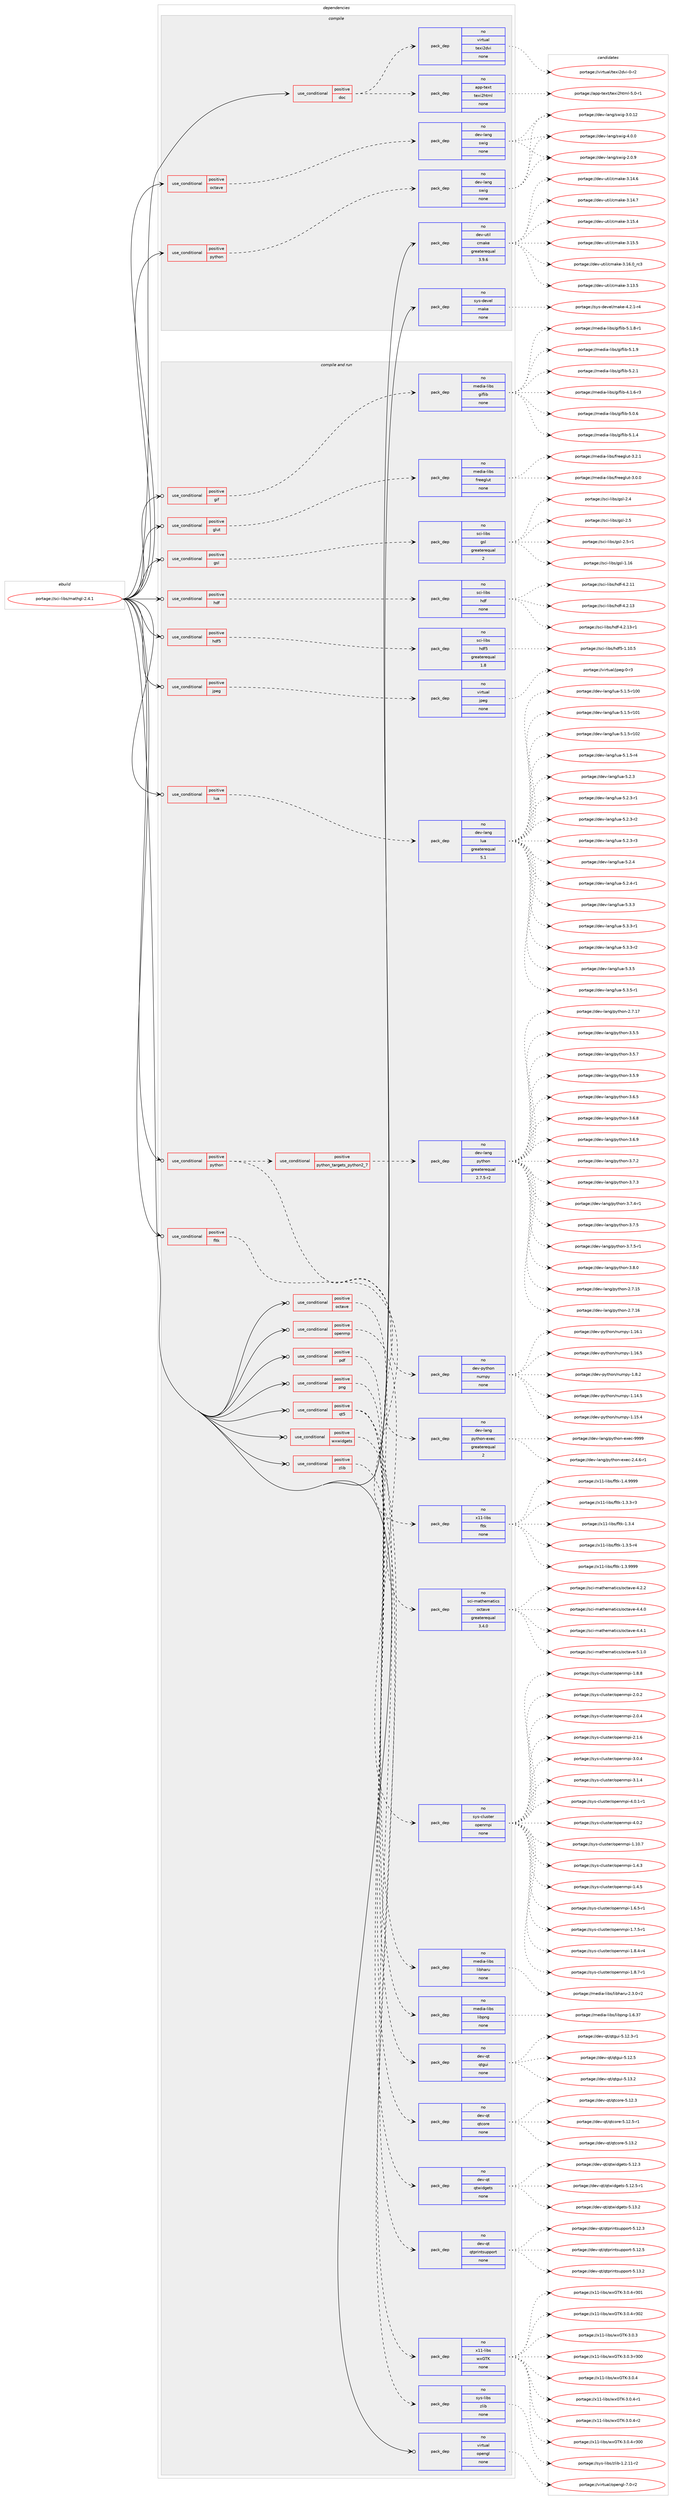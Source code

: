 digraph prolog {

# *************
# Graph options
# *************

newrank=true;
concentrate=true;
compound=true;
graph [rankdir=LR,fontname=Helvetica,fontsize=10,ranksep=1.5];#, ranksep=2.5, nodesep=0.2];
edge  [arrowhead=vee];
node  [fontname=Helvetica,fontsize=10];

# **********
# The ebuild
# **********

subgraph cluster_leftcol {
color=gray;
rank=same;
label=<<i>ebuild</i>>;
id [label="portage://sci-libs/mathgl-2.4.1", color=red, width=4, href="../sci-libs/mathgl-2.4.1.svg"];
}

# ****************
# The dependencies
# ****************

subgraph cluster_midcol {
color=gray;
label=<<i>dependencies</i>>;
subgraph cluster_compile {
fillcolor="#eeeeee";
style=filled;
label=<<i>compile</i>>;
subgraph cond96906 {
dependency391389 [label=<<TABLE BORDER="0" CELLBORDER="1" CELLSPACING="0" CELLPADDING="4"><TR><TD ROWSPAN="3" CELLPADDING="10">use_conditional</TD></TR><TR><TD>positive</TD></TR><TR><TD>doc</TD></TR></TABLE>>, shape=none, color=red];
subgraph pack287824 {
dependency391390 [label=<<TABLE BORDER="0" CELLBORDER="1" CELLSPACING="0" CELLPADDING="4" WIDTH="220"><TR><TD ROWSPAN="6" CELLPADDING="30">pack_dep</TD></TR><TR><TD WIDTH="110">no</TD></TR><TR><TD>app-text</TD></TR><TR><TD>texi2html</TD></TR><TR><TD>none</TD></TR><TR><TD></TD></TR></TABLE>>, shape=none, color=blue];
}
dependency391389:e -> dependency391390:w [weight=20,style="dashed",arrowhead="vee"];
subgraph pack287825 {
dependency391391 [label=<<TABLE BORDER="0" CELLBORDER="1" CELLSPACING="0" CELLPADDING="4" WIDTH="220"><TR><TD ROWSPAN="6" CELLPADDING="30">pack_dep</TD></TR><TR><TD WIDTH="110">no</TD></TR><TR><TD>virtual</TD></TR><TR><TD>texi2dvi</TD></TR><TR><TD>none</TD></TR><TR><TD></TD></TR></TABLE>>, shape=none, color=blue];
}
dependency391389:e -> dependency391391:w [weight=20,style="dashed",arrowhead="vee"];
}
id:e -> dependency391389:w [weight=20,style="solid",arrowhead="vee"];
subgraph cond96907 {
dependency391392 [label=<<TABLE BORDER="0" CELLBORDER="1" CELLSPACING="0" CELLPADDING="4"><TR><TD ROWSPAN="3" CELLPADDING="10">use_conditional</TD></TR><TR><TD>positive</TD></TR><TR><TD>octave</TD></TR></TABLE>>, shape=none, color=red];
subgraph pack287826 {
dependency391393 [label=<<TABLE BORDER="0" CELLBORDER="1" CELLSPACING="0" CELLPADDING="4" WIDTH="220"><TR><TD ROWSPAN="6" CELLPADDING="30">pack_dep</TD></TR><TR><TD WIDTH="110">no</TD></TR><TR><TD>dev-lang</TD></TR><TR><TD>swig</TD></TR><TR><TD>none</TD></TR><TR><TD></TD></TR></TABLE>>, shape=none, color=blue];
}
dependency391392:e -> dependency391393:w [weight=20,style="dashed",arrowhead="vee"];
}
id:e -> dependency391392:w [weight=20,style="solid",arrowhead="vee"];
subgraph cond96908 {
dependency391394 [label=<<TABLE BORDER="0" CELLBORDER="1" CELLSPACING="0" CELLPADDING="4"><TR><TD ROWSPAN="3" CELLPADDING="10">use_conditional</TD></TR><TR><TD>positive</TD></TR><TR><TD>python</TD></TR></TABLE>>, shape=none, color=red];
subgraph pack287827 {
dependency391395 [label=<<TABLE BORDER="0" CELLBORDER="1" CELLSPACING="0" CELLPADDING="4" WIDTH="220"><TR><TD ROWSPAN="6" CELLPADDING="30">pack_dep</TD></TR><TR><TD WIDTH="110">no</TD></TR><TR><TD>dev-lang</TD></TR><TR><TD>swig</TD></TR><TR><TD>none</TD></TR><TR><TD></TD></TR></TABLE>>, shape=none, color=blue];
}
dependency391394:e -> dependency391395:w [weight=20,style="dashed",arrowhead="vee"];
}
id:e -> dependency391394:w [weight=20,style="solid",arrowhead="vee"];
subgraph pack287828 {
dependency391396 [label=<<TABLE BORDER="0" CELLBORDER="1" CELLSPACING="0" CELLPADDING="4" WIDTH="220"><TR><TD ROWSPAN="6" CELLPADDING="30">pack_dep</TD></TR><TR><TD WIDTH="110">no</TD></TR><TR><TD>dev-util</TD></TR><TR><TD>cmake</TD></TR><TR><TD>greaterequal</TD></TR><TR><TD>3.9.6</TD></TR></TABLE>>, shape=none, color=blue];
}
id:e -> dependency391396:w [weight=20,style="solid",arrowhead="vee"];
subgraph pack287829 {
dependency391397 [label=<<TABLE BORDER="0" CELLBORDER="1" CELLSPACING="0" CELLPADDING="4" WIDTH="220"><TR><TD ROWSPAN="6" CELLPADDING="30">pack_dep</TD></TR><TR><TD WIDTH="110">no</TD></TR><TR><TD>sys-devel</TD></TR><TR><TD>make</TD></TR><TR><TD>none</TD></TR><TR><TD></TD></TR></TABLE>>, shape=none, color=blue];
}
id:e -> dependency391397:w [weight=20,style="solid",arrowhead="vee"];
}
subgraph cluster_compileandrun {
fillcolor="#eeeeee";
style=filled;
label=<<i>compile and run</i>>;
subgraph cond96909 {
dependency391398 [label=<<TABLE BORDER="0" CELLBORDER="1" CELLSPACING="0" CELLPADDING="4"><TR><TD ROWSPAN="3" CELLPADDING="10">use_conditional</TD></TR><TR><TD>positive</TD></TR><TR><TD>fltk</TD></TR></TABLE>>, shape=none, color=red];
subgraph pack287830 {
dependency391399 [label=<<TABLE BORDER="0" CELLBORDER="1" CELLSPACING="0" CELLPADDING="4" WIDTH="220"><TR><TD ROWSPAN="6" CELLPADDING="30">pack_dep</TD></TR><TR><TD WIDTH="110">no</TD></TR><TR><TD>x11-libs</TD></TR><TR><TD>fltk</TD></TR><TR><TD>none</TD></TR><TR><TD></TD></TR></TABLE>>, shape=none, color=blue];
}
dependency391398:e -> dependency391399:w [weight=20,style="dashed",arrowhead="vee"];
}
id:e -> dependency391398:w [weight=20,style="solid",arrowhead="odotvee"];
subgraph cond96910 {
dependency391400 [label=<<TABLE BORDER="0" CELLBORDER="1" CELLSPACING="0" CELLPADDING="4"><TR><TD ROWSPAN="3" CELLPADDING="10">use_conditional</TD></TR><TR><TD>positive</TD></TR><TR><TD>gif</TD></TR></TABLE>>, shape=none, color=red];
subgraph pack287831 {
dependency391401 [label=<<TABLE BORDER="0" CELLBORDER="1" CELLSPACING="0" CELLPADDING="4" WIDTH="220"><TR><TD ROWSPAN="6" CELLPADDING="30">pack_dep</TD></TR><TR><TD WIDTH="110">no</TD></TR><TR><TD>media-libs</TD></TR><TR><TD>giflib</TD></TR><TR><TD>none</TD></TR><TR><TD></TD></TR></TABLE>>, shape=none, color=blue];
}
dependency391400:e -> dependency391401:w [weight=20,style="dashed",arrowhead="vee"];
}
id:e -> dependency391400:w [weight=20,style="solid",arrowhead="odotvee"];
subgraph cond96911 {
dependency391402 [label=<<TABLE BORDER="0" CELLBORDER="1" CELLSPACING="0" CELLPADDING="4"><TR><TD ROWSPAN="3" CELLPADDING="10">use_conditional</TD></TR><TR><TD>positive</TD></TR><TR><TD>glut</TD></TR></TABLE>>, shape=none, color=red];
subgraph pack287832 {
dependency391403 [label=<<TABLE BORDER="0" CELLBORDER="1" CELLSPACING="0" CELLPADDING="4" WIDTH="220"><TR><TD ROWSPAN="6" CELLPADDING="30">pack_dep</TD></TR><TR><TD WIDTH="110">no</TD></TR><TR><TD>media-libs</TD></TR><TR><TD>freeglut</TD></TR><TR><TD>none</TD></TR><TR><TD></TD></TR></TABLE>>, shape=none, color=blue];
}
dependency391402:e -> dependency391403:w [weight=20,style="dashed",arrowhead="vee"];
}
id:e -> dependency391402:w [weight=20,style="solid",arrowhead="odotvee"];
subgraph cond96912 {
dependency391404 [label=<<TABLE BORDER="0" CELLBORDER="1" CELLSPACING="0" CELLPADDING="4"><TR><TD ROWSPAN="3" CELLPADDING="10">use_conditional</TD></TR><TR><TD>positive</TD></TR><TR><TD>gsl</TD></TR></TABLE>>, shape=none, color=red];
subgraph pack287833 {
dependency391405 [label=<<TABLE BORDER="0" CELLBORDER="1" CELLSPACING="0" CELLPADDING="4" WIDTH="220"><TR><TD ROWSPAN="6" CELLPADDING="30">pack_dep</TD></TR><TR><TD WIDTH="110">no</TD></TR><TR><TD>sci-libs</TD></TR><TR><TD>gsl</TD></TR><TR><TD>greaterequal</TD></TR><TR><TD>2</TD></TR></TABLE>>, shape=none, color=blue];
}
dependency391404:e -> dependency391405:w [weight=20,style="dashed",arrowhead="vee"];
}
id:e -> dependency391404:w [weight=20,style="solid",arrowhead="odotvee"];
subgraph cond96913 {
dependency391406 [label=<<TABLE BORDER="0" CELLBORDER="1" CELLSPACING="0" CELLPADDING="4"><TR><TD ROWSPAN="3" CELLPADDING="10">use_conditional</TD></TR><TR><TD>positive</TD></TR><TR><TD>hdf</TD></TR></TABLE>>, shape=none, color=red];
subgraph pack287834 {
dependency391407 [label=<<TABLE BORDER="0" CELLBORDER="1" CELLSPACING="0" CELLPADDING="4" WIDTH="220"><TR><TD ROWSPAN="6" CELLPADDING="30">pack_dep</TD></TR><TR><TD WIDTH="110">no</TD></TR><TR><TD>sci-libs</TD></TR><TR><TD>hdf</TD></TR><TR><TD>none</TD></TR><TR><TD></TD></TR></TABLE>>, shape=none, color=blue];
}
dependency391406:e -> dependency391407:w [weight=20,style="dashed",arrowhead="vee"];
}
id:e -> dependency391406:w [weight=20,style="solid",arrowhead="odotvee"];
subgraph cond96914 {
dependency391408 [label=<<TABLE BORDER="0" CELLBORDER="1" CELLSPACING="0" CELLPADDING="4"><TR><TD ROWSPAN="3" CELLPADDING="10">use_conditional</TD></TR><TR><TD>positive</TD></TR><TR><TD>hdf5</TD></TR></TABLE>>, shape=none, color=red];
subgraph pack287835 {
dependency391409 [label=<<TABLE BORDER="0" CELLBORDER="1" CELLSPACING="0" CELLPADDING="4" WIDTH="220"><TR><TD ROWSPAN="6" CELLPADDING="30">pack_dep</TD></TR><TR><TD WIDTH="110">no</TD></TR><TR><TD>sci-libs</TD></TR><TR><TD>hdf5</TD></TR><TR><TD>greaterequal</TD></TR><TR><TD>1.8</TD></TR></TABLE>>, shape=none, color=blue];
}
dependency391408:e -> dependency391409:w [weight=20,style="dashed",arrowhead="vee"];
}
id:e -> dependency391408:w [weight=20,style="solid",arrowhead="odotvee"];
subgraph cond96915 {
dependency391410 [label=<<TABLE BORDER="0" CELLBORDER="1" CELLSPACING="0" CELLPADDING="4"><TR><TD ROWSPAN="3" CELLPADDING="10">use_conditional</TD></TR><TR><TD>positive</TD></TR><TR><TD>jpeg</TD></TR></TABLE>>, shape=none, color=red];
subgraph pack287836 {
dependency391411 [label=<<TABLE BORDER="0" CELLBORDER="1" CELLSPACING="0" CELLPADDING="4" WIDTH="220"><TR><TD ROWSPAN="6" CELLPADDING="30">pack_dep</TD></TR><TR><TD WIDTH="110">no</TD></TR><TR><TD>virtual</TD></TR><TR><TD>jpeg</TD></TR><TR><TD>none</TD></TR><TR><TD></TD></TR></TABLE>>, shape=none, color=blue];
}
dependency391410:e -> dependency391411:w [weight=20,style="dashed",arrowhead="vee"];
}
id:e -> dependency391410:w [weight=20,style="solid",arrowhead="odotvee"];
subgraph cond96916 {
dependency391412 [label=<<TABLE BORDER="0" CELLBORDER="1" CELLSPACING="0" CELLPADDING="4"><TR><TD ROWSPAN="3" CELLPADDING="10">use_conditional</TD></TR><TR><TD>positive</TD></TR><TR><TD>lua</TD></TR></TABLE>>, shape=none, color=red];
subgraph pack287837 {
dependency391413 [label=<<TABLE BORDER="0" CELLBORDER="1" CELLSPACING="0" CELLPADDING="4" WIDTH="220"><TR><TD ROWSPAN="6" CELLPADDING="30">pack_dep</TD></TR><TR><TD WIDTH="110">no</TD></TR><TR><TD>dev-lang</TD></TR><TR><TD>lua</TD></TR><TR><TD>greaterequal</TD></TR><TR><TD>5.1</TD></TR></TABLE>>, shape=none, color=blue];
}
dependency391412:e -> dependency391413:w [weight=20,style="dashed",arrowhead="vee"];
}
id:e -> dependency391412:w [weight=20,style="solid",arrowhead="odotvee"];
subgraph cond96917 {
dependency391414 [label=<<TABLE BORDER="0" CELLBORDER="1" CELLSPACING="0" CELLPADDING="4"><TR><TD ROWSPAN="3" CELLPADDING="10">use_conditional</TD></TR><TR><TD>positive</TD></TR><TR><TD>octave</TD></TR></TABLE>>, shape=none, color=red];
subgraph pack287838 {
dependency391415 [label=<<TABLE BORDER="0" CELLBORDER="1" CELLSPACING="0" CELLPADDING="4" WIDTH="220"><TR><TD ROWSPAN="6" CELLPADDING="30">pack_dep</TD></TR><TR><TD WIDTH="110">no</TD></TR><TR><TD>sci-mathematics</TD></TR><TR><TD>octave</TD></TR><TR><TD>greaterequal</TD></TR><TR><TD>3.4.0</TD></TR></TABLE>>, shape=none, color=blue];
}
dependency391414:e -> dependency391415:w [weight=20,style="dashed",arrowhead="vee"];
}
id:e -> dependency391414:w [weight=20,style="solid",arrowhead="odotvee"];
subgraph cond96918 {
dependency391416 [label=<<TABLE BORDER="0" CELLBORDER="1" CELLSPACING="0" CELLPADDING="4"><TR><TD ROWSPAN="3" CELLPADDING="10">use_conditional</TD></TR><TR><TD>positive</TD></TR><TR><TD>openmp</TD></TR></TABLE>>, shape=none, color=red];
subgraph pack287839 {
dependency391417 [label=<<TABLE BORDER="0" CELLBORDER="1" CELLSPACING="0" CELLPADDING="4" WIDTH="220"><TR><TD ROWSPAN="6" CELLPADDING="30">pack_dep</TD></TR><TR><TD WIDTH="110">no</TD></TR><TR><TD>sys-cluster</TD></TR><TR><TD>openmpi</TD></TR><TR><TD>none</TD></TR><TR><TD></TD></TR></TABLE>>, shape=none, color=blue];
}
dependency391416:e -> dependency391417:w [weight=20,style="dashed",arrowhead="vee"];
}
id:e -> dependency391416:w [weight=20,style="solid",arrowhead="odotvee"];
subgraph cond96919 {
dependency391418 [label=<<TABLE BORDER="0" CELLBORDER="1" CELLSPACING="0" CELLPADDING="4"><TR><TD ROWSPAN="3" CELLPADDING="10">use_conditional</TD></TR><TR><TD>positive</TD></TR><TR><TD>pdf</TD></TR></TABLE>>, shape=none, color=red];
subgraph pack287840 {
dependency391419 [label=<<TABLE BORDER="0" CELLBORDER="1" CELLSPACING="0" CELLPADDING="4" WIDTH="220"><TR><TD ROWSPAN="6" CELLPADDING="30">pack_dep</TD></TR><TR><TD WIDTH="110">no</TD></TR><TR><TD>media-libs</TD></TR><TR><TD>libharu</TD></TR><TR><TD>none</TD></TR><TR><TD></TD></TR></TABLE>>, shape=none, color=blue];
}
dependency391418:e -> dependency391419:w [weight=20,style="dashed",arrowhead="vee"];
}
id:e -> dependency391418:w [weight=20,style="solid",arrowhead="odotvee"];
subgraph cond96920 {
dependency391420 [label=<<TABLE BORDER="0" CELLBORDER="1" CELLSPACING="0" CELLPADDING="4"><TR><TD ROWSPAN="3" CELLPADDING="10">use_conditional</TD></TR><TR><TD>positive</TD></TR><TR><TD>png</TD></TR></TABLE>>, shape=none, color=red];
subgraph pack287841 {
dependency391421 [label=<<TABLE BORDER="0" CELLBORDER="1" CELLSPACING="0" CELLPADDING="4" WIDTH="220"><TR><TD ROWSPAN="6" CELLPADDING="30">pack_dep</TD></TR><TR><TD WIDTH="110">no</TD></TR><TR><TD>media-libs</TD></TR><TR><TD>libpng</TD></TR><TR><TD>none</TD></TR><TR><TD></TD></TR></TABLE>>, shape=none, color=blue];
}
dependency391420:e -> dependency391421:w [weight=20,style="dashed",arrowhead="vee"];
}
id:e -> dependency391420:w [weight=20,style="solid",arrowhead="odotvee"];
subgraph cond96921 {
dependency391422 [label=<<TABLE BORDER="0" CELLBORDER="1" CELLSPACING="0" CELLPADDING="4"><TR><TD ROWSPAN="3" CELLPADDING="10">use_conditional</TD></TR><TR><TD>positive</TD></TR><TR><TD>python</TD></TR></TABLE>>, shape=none, color=red];
subgraph pack287842 {
dependency391423 [label=<<TABLE BORDER="0" CELLBORDER="1" CELLSPACING="0" CELLPADDING="4" WIDTH="220"><TR><TD ROWSPAN="6" CELLPADDING="30">pack_dep</TD></TR><TR><TD WIDTH="110">no</TD></TR><TR><TD>dev-python</TD></TR><TR><TD>numpy</TD></TR><TR><TD>none</TD></TR><TR><TD></TD></TR></TABLE>>, shape=none, color=blue];
}
dependency391422:e -> dependency391423:w [weight=20,style="dashed",arrowhead="vee"];
subgraph cond96922 {
dependency391424 [label=<<TABLE BORDER="0" CELLBORDER="1" CELLSPACING="0" CELLPADDING="4"><TR><TD ROWSPAN="3" CELLPADDING="10">use_conditional</TD></TR><TR><TD>positive</TD></TR><TR><TD>python_targets_python2_7</TD></TR></TABLE>>, shape=none, color=red];
subgraph pack287843 {
dependency391425 [label=<<TABLE BORDER="0" CELLBORDER="1" CELLSPACING="0" CELLPADDING="4" WIDTH="220"><TR><TD ROWSPAN="6" CELLPADDING="30">pack_dep</TD></TR><TR><TD WIDTH="110">no</TD></TR><TR><TD>dev-lang</TD></TR><TR><TD>python</TD></TR><TR><TD>greaterequal</TD></TR><TR><TD>2.7.5-r2</TD></TR></TABLE>>, shape=none, color=blue];
}
dependency391424:e -> dependency391425:w [weight=20,style="dashed",arrowhead="vee"];
}
dependency391422:e -> dependency391424:w [weight=20,style="dashed",arrowhead="vee"];
subgraph pack287844 {
dependency391426 [label=<<TABLE BORDER="0" CELLBORDER="1" CELLSPACING="0" CELLPADDING="4" WIDTH="220"><TR><TD ROWSPAN="6" CELLPADDING="30">pack_dep</TD></TR><TR><TD WIDTH="110">no</TD></TR><TR><TD>dev-lang</TD></TR><TR><TD>python-exec</TD></TR><TR><TD>greaterequal</TD></TR><TR><TD>2</TD></TR></TABLE>>, shape=none, color=blue];
}
dependency391422:e -> dependency391426:w [weight=20,style="dashed",arrowhead="vee"];
}
id:e -> dependency391422:w [weight=20,style="solid",arrowhead="odotvee"];
subgraph cond96923 {
dependency391427 [label=<<TABLE BORDER="0" CELLBORDER="1" CELLSPACING="0" CELLPADDING="4"><TR><TD ROWSPAN="3" CELLPADDING="10">use_conditional</TD></TR><TR><TD>positive</TD></TR><TR><TD>qt5</TD></TR></TABLE>>, shape=none, color=red];
subgraph pack287845 {
dependency391428 [label=<<TABLE BORDER="0" CELLBORDER="1" CELLSPACING="0" CELLPADDING="4" WIDTH="220"><TR><TD ROWSPAN="6" CELLPADDING="30">pack_dep</TD></TR><TR><TD WIDTH="110">no</TD></TR><TR><TD>dev-qt</TD></TR><TR><TD>qtcore</TD></TR><TR><TD>none</TD></TR><TR><TD></TD></TR></TABLE>>, shape=none, color=blue];
}
dependency391427:e -> dependency391428:w [weight=20,style="dashed",arrowhead="vee"];
subgraph pack287846 {
dependency391429 [label=<<TABLE BORDER="0" CELLBORDER="1" CELLSPACING="0" CELLPADDING="4" WIDTH="220"><TR><TD ROWSPAN="6" CELLPADDING="30">pack_dep</TD></TR><TR><TD WIDTH="110">no</TD></TR><TR><TD>dev-qt</TD></TR><TR><TD>qtgui</TD></TR><TR><TD>none</TD></TR><TR><TD></TD></TR></TABLE>>, shape=none, color=blue];
}
dependency391427:e -> dependency391429:w [weight=20,style="dashed",arrowhead="vee"];
subgraph pack287847 {
dependency391430 [label=<<TABLE BORDER="0" CELLBORDER="1" CELLSPACING="0" CELLPADDING="4" WIDTH="220"><TR><TD ROWSPAN="6" CELLPADDING="30">pack_dep</TD></TR><TR><TD WIDTH="110">no</TD></TR><TR><TD>dev-qt</TD></TR><TR><TD>qtprintsupport</TD></TR><TR><TD>none</TD></TR><TR><TD></TD></TR></TABLE>>, shape=none, color=blue];
}
dependency391427:e -> dependency391430:w [weight=20,style="dashed",arrowhead="vee"];
subgraph pack287848 {
dependency391431 [label=<<TABLE BORDER="0" CELLBORDER="1" CELLSPACING="0" CELLPADDING="4" WIDTH="220"><TR><TD ROWSPAN="6" CELLPADDING="30">pack_dep</TD></TR><TR><TD WIDTH="110">no</TD></TR><TR><TD>dev-qt</TD></TR><TR><TD>qtwidgets</TD></TR><TR><TD>none</TD></TR><TR><TD></TD></TR></TABLE>>, shape=none, color=blue];
}
dependency391427:e -> dependency391431:w [weight=20,style="dashed",arrowhead="vee"];
}
id:e -> dependency391427:w [weight=20,style="solid",arrowhead="odotvee"];
subgraph cond96924 {
dependency391432 [label=<<TABLE BORDER="0" CELLBORDER="1" CELLSPACING="0" CELLPADDING="4"><TR><TD ROWSPAN="3" CELLPADDING="10">use_conditional</TD></TR><TR><TD>positive</TD></TR><TR><TD>wxwidgets</TD></TR></TABLE>>, shape=none, color=red];
subgraph pack287849 {
dependency391433 [label=<<TABLE BORDER="0" CELLBORDER="1" CELLSPACING="0" CELLPADDING="4" WIDTH="220"><TR><TD ROWSPAN="6" CELLPADDING="30">pack_dep</TD></TR><TR><TD WIDTH="110">no</TD></TR><TR><TD>x11-libs</TD></TR><TR><TD>wxGTK</TD></TR><TR><TD>none</TD></TR><TR><TD></TD></TR></TABLE>>, shape=none, color=blue];
}
dependency391432:e -> dependency391433:w [weight=20,style="dashed",arrowhead="vee"];
}
id:e -> dependency391432:w [weight=20,style="solid",arrowhead="odotvee"];
subgraph cond96925 {
dependency391434 [label=<<TABLE BORDER="0" CELLBORDER="1" CELLSPACING="0" CELLPADDING="4"><TR><TD ROWSPAN="3" CELLPADDING="10">use_conditional</TD></TR><TR><TD>positive</TD></TR><TR><TD>zlib</TD></TR></TABLE>>, shape=none, color=red];
subgraph pack287850 {
dependency391435 [label=<<TABLE BORDER="0" CELLBORDER="1" CELLSPACING="0" CELLPADDING="4" WIDTH="220"><TR><TD ROWSPAN="6" CELLPADDING="30">pack_dep</TD></TR><TR><TD WIDTH="110">no</TD></TR><TR><TD>sys-libs</TD></TR><TR><TD>zlib</TD></TR><TR><TD>none</TD></TR><TR><TD></TD></TR></TABLE>>, shape=none, color=blue];
}
dependency391434:e -> dependency391435:w [weight=20,style="dashed",arrowhead="vee"];
}
id:e -> dependency391434:w [weight=20,style="solid",arrowhead="odotvee"];
subgraph pack287851 {
dependency391436 [label=<<TABLE BORDER="0" CELLBORDER="1" CELLSPACING="0" CELLPADDING="4" WIDTH="220"><TR><TD ROWSPAN="6" CELLPADDING="30">pack_dep</TD></TR><TR><TD WIDTH="110">no</TD></TR><TR><TD>virtual</TD></TR><TR><TD>opengl</TD></TR><TR><TD>none</TD></TR><TR><TD></TD></TR></TABLE>>, shape=none, color=blue];
}
id:e -> dependency391436:w [weight=20,style="solid",arrowhead="odotvee"];
}
subgraph cluster_run {
fillcolor="#eeeeee";
style=filled;
label=<<i>run</i>>;
}
}

# **************
# The candidates
# **************

subgraph cluster_choices {
rank=same;
color=gray;
label=<<i>candidates</i>>;

subgraph choice287824 {
color=black;
nodesep=1;
choiceportage97112112451161011201164711610112010550104116109108455346484511449 [label="portage://app-text/texi2html-5.0-r1", color=red, width=4,href="../app-text/texi2html-5.0-r1.svg"];
dependency391390:e -> choiceportage97112112451161011201164711610112010550104116109108455346484511449:w [style=dotted,weight="100"];
}
subgraph choice287825 {
color=black;
nodesep=1;
choiceportage11810511411611797108471161011201055010011810545484511450 [label="portage://virtual/texi2dvi-0-r2", color=red, width=4,href="../virtual/texi2dvi-0-r2.svg"];
dependency391391:e -> choiceportage11810511411611797108471161011201055010011810545484511450:w [style=dotted,weight="100"];
}
subgraph choice287826 {
color=black;
nodesep=1;
choiceportage100101118451089711010347115119105103455046484657 [label="portage://dev-lang/swig-2.0.9", color=red, width=4,href="../dev-lang/swig-2.0.9.svg"];
choiceportage10010111845108971101034711511910510345514648464950 [label="portage://dev-lang/swig-3.0.12", color=red, width=4,href="../dev-lang/swig-3.0.12.svg"];
choiceportage100101118451089711010347115119105103455246484648 [label="portage://dev-lang/swig-4.0.0", color=red, width=4,href="../dev-lang/swig-4.0.0.svg"];
dependency391393:e -> choiceportage100101118451089711010347115119105103455046484657:w [style=dotted,weight="100"];
dependency391393:e -> choiceportage10010111845108971101034711511910510345514648464950:w [style=dotted,weight="100"];
dependency391393:e -> choiceportage100101118451089711010347115119105103455246484648:w [style=dotted,weight="100"];
}
subgraph choice287827 {
color=black;
nodesep=1;
choiceportage100101118451089711010347115119105103455046484657 [label="portage://dev-lang/swig-2.0.9", color=red, width=4,href="../dev-lang/swig-2.0.9.svg"];
choiceportage10010111845108971101034711511910510345514648464950 [label="portage://dev-lang/swig-3.0.12", color=red, width=4,href="../dev-lang/swig-3.0.12.svg"];
choiceportage100101118451089711010347115119105103455246484648 [label="portage://dev-lang/swig-4.0.0", color=red, width=4,href="../dev-lang/swig-4.0.0.svg"];
dependency391395:e -> choiceportage100101118451089711010347115119105103455046484657:w [style=dotted,weight="100"];
dependency391395:e -> choiceportage10010111845108971101034711511910510345514648464950:w [style=dotted,weight="100"];
dependency391395:e -> choiceportage100101118451089711010347115119105103455246484648:w [style=dotted,weight="100"];
}
subgraph choice287828 {
color=black;
nodesep=1;
choiceportage1001011184511711610510847991099710710145514649514653 [label="portage://dev-util/cmake-3.13.5", color=red, width=4,href="../dev-util/cmake-3.13.5.svg"];
choiceportage1001011184511711610510847991099710710145514649524654 [label="portage://dev-util/cmake-3.14.6", color=red, width=4,href="../dev-util/cmake-3.14.6.svg"];
choiceportage1001011184511711610510847991099710710145514649524655 [label="portage://dev-util/cmake-3.14.7", color=red, width=4,href="../dev-util/cmake-3.14.7.svg"];
choiceportage1001011184511711610510847991099710710145514649534652 [label="portage://dev-util/cmake-3.15.4", color=red, width=4,href="../dev-util/cmake-3.15.4.svg"];
choiceportage1001011184511711610510847991099710710145514649534653 [label="portage://dev-util/cmake-3.15.5", color=red, width=4,href="../dev-util/cmake-3.15.5.svg"];
choiceportage1001011184511711610510847991099710710145514649544648951149951 [label="portage://dev-util/cmake-3.16.0_rc3", color=red, width=4,href="../dev-util/cmake-3.16.0_rc3.svg"];
dependency391396:e -> choiceportage1001011184511711610510847991099710710145514649514653:w [style=dotted,weight="100"];
dependency391396:e -> choiceportage1001011184511711610510847991099710710145514649524654:w [style=dotted,weight="100"];
dependency391396:e -> choiceportage1001011184511711610510847991099710710145514649524655:w [style=dotted,weight="100"];
dependency391396:e -> choiceportage1001011184511711610510847991099710710145514649534652:w [style=dotted,weight="100"];
dependency391396:e -> choiceportage1001011184511711610510847991099710710145514649534653:w [style=dotted,weight="100"];
dependency391396:e -> choiceportage1001011184511711610510847991099710710145514649544648951149951:w [style=dotted,weight="100"];
}
subgraph choice287829 {
color=black;
nodesep=1;
choiceportage1151211154510010111810110847109971071014552465046494511452 [label="portage://sys-devel/make-4.2.1-r4", color=red, width=4,href="../sys-devel/make-4.2.1-r4.svg"];
dependency391397:e -> choiceportage1151211154510010111810110847109971071014552465046494511452:w [style=dotted,weight="100"];
}
subgraph choice287830 {
color=black;
nodesep=1;
choiceportage12049494510810598115471021081161074549465146514511451 [label="portage://x11-libs/fltk-1.3.3-r3", color=red, width=4,href="../x11-libs/fltk-1.3.3-r3.svg"];
choiceportage1204949451081059811547102108116107454946514652 [label="portage://x11-libs/fltk-1.3.4", color=red, width=4,href="../x11-libs/fltk-1.3.4.svg"];
choiceportage12049494510810598115471021081161074549465146534511452 [label="portage://x11-libs/fltk-1.3.5-r4", color=red, width=4,href="../x11-libs/fltk-1.3.5-r4.svg"];
choiceportage1204949451081059811547102108116107454946514657575757 [label="portage://x11-libs/fltk-1.3.9999", color=red, width=4,href="../x11-libs/fltk-1.3.9999.svg"];
choiceportage1204949451081059811547102108116107454946524657575757 [label="portage://x11-libs/fltk-1.4.9999", color=red, width=4,href="../x11-libs/fltk-1.4.9999.svg"];
dependency391399:e -> choiceportage12049494510810598115471021081161074549465146514511451:w [style=dotted,weight="100"];
dependency391399:e -> choiceportage1204949451081059811547102108116107454946514652:w [style=dotted,weight="100"];
dependency391399:e -> choiceportage12049494510810598115471021081161074549465146534511452:w [style=dotted,weight="100"];
dependency391399:e -> choiceportage1204949451081059811547102108116107454946514657575757:w [style=dotted,weight="100"];
dependency391399:e -> choiceportage1204949451081059811547102108116107454946524657575757:w [style=dotted,weight="100"];
}
subgraph choice287831 {
color=black;
nodesep=1;
choiceportage10910110010597451081059811547103105102108105984552464946544511451 [label="portage://media-libs/giflib-4.1.6-r3", color=red, width=4,href="../media-libs/giflib-4.1.6-r3.svg"];
choiceportage1091011001059745108105981154710310510210810598455346484654 [label="portage://media-libs/giflib-5.0.6", color=red, width=4,href="../media-libs/giflib-5.0.6.svg"];
choiceportage1091011001059745108105981154710310510210810598455346494652 [label="portage://media-libs/giflib-5.1.4", color=red, width=4,href="../media-libs/giflib-5.1.4.svg"];
choiceportage10910110010597451081059811547103105102108105984553464946564511449 [label="portage://media-libs/giflib-5.1.8-r1", color=red, width=4,href="../media-libs/giflib-5.1.8-r1.svg"];
choiceportage1091011001059745108105981154710310510210810598455346494657 [label="portage://media-libs/giflib-5.1.9", color=red, width=4,href="../media-libs/giflib-5.1.9.svg"];
choiceportage1091011001059745108105981154710310510210810598455346504649 [label="portage://media-libs/giflib-5.2.1", color=red, width=4,href="../media-libs/giflib-5.2.1.svg"];
dependency391401:e -> choiceportage10910110010597451081059811547103105102108105984552464946544511451:w [style=dotted,weight="100"];
dependency391401:e -> choiceportage1091011001059745108105981154710310510210810598455346484654:w [style=dotted,weight="100"];
dependency391401:e -> choiceportage1091011001059745108105981154710310510210810598455346494652:w [style=dotted,weight="100"];
dependency391401:e -> choiceportage10910110010597451081059811547103105102108105984553464946564511449:w [style=dotted,weight="100"];
dependency391401:e -> choiceportage1091011001059745108105981154710310510210810598455346494657:w [style=dotted,weight="100"];
dependency391401:e -> choiceportage1091011001059745108105981154710310510210810598455346504649:w [style=dotted,weight="100"];
}
subgraph choice287832 {
color=black;
nodesep=1;
choiceportage10910110010597451081059811547102114101101103108117116455146484648 [label="portage://media-libs/freeglut-3.0.0", color=red, width=4,href="../media-libs/freeglut-3.0.0.svg"];
choiceportage10910110010597451081059811547102114101101103108117116455146504649 [label="portage://media-libs/freeglut-3.2.1", color=red, width=4,href="../media-libs/freeglut-3.2.1.svg"];
dependency391403:e -> choiceportage10910110010597451081059811547102114101101103108117116455146484648:w [style=dotted,weight="100"];
dependency391403:e -> choiceportage10910110010597451081059811547102114101101103108117116455146504649:w [style=dotted,weight="100"];
}
subgraph choice287833 {
color=black;
nodesep=1;
choiceportage115991054510810598115471031151084549464954 [label="portage://sci-libs/gsl-1.16", color=red, width=4,href="../sci-libs/gsl-1.16.svg"];
choiceportage1159910545108105981154710311510845504652 [label="portage://sci-libs/gsl-2.4", color=red, width=4,href="../sci-libs/gsl-2.4.svg"];
choiceportage1159910545108105981154710311510845504653 [label="portage://sci-libs/gsl-2.5", color=red, width=4,href="../sci-libs/gsl-2.5.svg"];
choiceportage11599105451081059811547103115108455046534511449 [label="portage://sci-libs/gsl-2.5-r1", color=red, width=4,href="../sci-libs/gsl-2.5-r1.svg"];
dependency391405:e -> choiceportage115991054510810598115471031151084549464954:w [style=dotted,weight="100"];
dependency391405:e -> choiceportage1159910545108105981154710311510845504652:w [style=dotted,weight="100"];
dependency391405:e -> choiceportage1159910545108105981154710311510845504653:w [style=dotted,weight="100"];
dependency391405:e -> choiceportage11599105451081059811547103115108455046534511449:w [style=dotted,weight="100"];
}
subgraph choice287834 {
color=black;
nodesep=1;
choiceportage1159910545108105981154710410010245524650464949 [label="portage://sci-libs/hdf-4.2.11", color=red, width=4,href="../sci-libs/hdf-4.2.11.svg"];
choiceportage1159910545108105981154710410010245524650464951 [label="portage://sci-libs/hdf-4.2.13", color=red, width=4,href="../sci-libs/hdf-4.2.13.svg"];
choiceportage11599105451081059811547104100102455246504649514511449 [label="portage://sci-libs/hdf-4.2.13-r1", color=red, width=4,href="../sci-libs/hdf-4.2.13-r1.svg"];
dependency391407:e -> choiceportage1159910545108105981154710410010245524650464949:w [style=dotted,weight="100"];
dependency391407:e -> choiceportage1159910545108105981154710410010245524650464951:w [style=dotted,weight="100"];
dependency391407:e -> choiceportage11599105451081059811547104100102455246504649514511449:w [style=dotted,weight="100"];
}
subgraph choice287835 {
color=black;
nodesep=1;
choiceportage115991054510810598115471041001025345494649484653 [label="portage://sci-libs/hdf5-1.10.5", color=red, width=4,href="../sci-libs/hdf5-1.10.5.svg"];
dependency391409:e -> choiceportage115991054510810598115471041001025345494649484653:w [style=dotted,weight="100"];
}
subgraph choice287836 {
color=black;
nodesep=1;
choiceportage118105114116117971084710611210110345484511451 [label="portage://virtual/jpeg-0-r3", color=red, width=4,href="../virtual/jpeg-0-r3.svg"];
dependency391411:e -> choiceportage118105114116117971084710611210110345484511451:w [style=dotted,weight="100"];
}
subgraph choice287837 {
color=black;
nodesep=1;
choiceportage1001011184510897110103471081179745534649465345114494848 [label="portage://dev-lang/lua-5.1.5-r100", color=red, width=4,href="../dev-lang/lua-5.1.5-r100.svg"];
choiceportage1001011184510897110103471081179745534649465345114494849 [label="portage://dev-lang/lua-5.1.5-r101", color=red, width=4,href="../dev-lang/lua-5.1.5-r101.svg"];
choiceportage1001011184510897110103471081179745534649465345114494850 [label="portage://dev-lang/lua-5.1.5-r102", color=red, width=4,href="../dev-lang/lua-5.1.5-r102.svg"];
choiceportage100101118451089711010347108117974553464946534511452 [label="portage://dev-lang/lua-5.1.5-r4", color=red, width=4,href="../dev-lang/lua-5.1.5-r4.svg"];
choiceportage10010111845108971101034710811797455346504651 [label="portage://dev-lang/lua-5.2.3", color=red, width=4,href="../dev-lang/lua-5.2.3.svg"];
choiceportage100101118451089711010347108117974553465046514511449 [label="portage://dev-lang/lua-5.2.3-r1", color=red, width=4,href="../dev-lang/lua-5.2.3-r1.svg"];
choiceportage100101118451089711010347108117974553465046514511450 [label="portage://dev-lang/lua-5.2.3-r2", color=red, width=4,href="../dev-lang/lua-5.2.3-r2.svg"];
choiceportage100101118451089711010347108117974553465046514511451 [label="portage://dev-lang/lua-5.2.3-r3", color=red, width=4,href="../dev-lang/lua-5.2.3-r3.svg"];
choiceportage10010111845108971101034710811797455346504652 [label="portage://dev-lang/lua-5.2.4", color=red, width=4,href="../dev-lang/lua-5.2.4.svg"];
choiceportage100101118451089711010347108117974553465046524511449 [label="portage://dev-lang/lua-5.2.4-r1", color=red, width=4,href="../dev-lang/lua-5.2.4-r1.svg"];
choiceportage10010111845108971101034710811797455346514651 [label="portage://dev-lang/lua-5.3.3", color=red, width=4,href="../dev-lang/lua-5.3.3.svg"];
choiceportage100101118451089711010347108117974553465146514511449 [label="portage://dev-lang/lua-5.3.3-r1", color=red, width=4,href="../dev-lang/lua-5.3.3-r1.svg"];
choiceportage100101118451089711010347108117974553465146514511450 [label="portage://dev-lang/lua-5.3.3-r2", color=red, width=4,href="../dev-lang/lua-5.3.3-r2.svg"];
choiceportage10010111845108971101034710811797455346514653 [label="portage://dev-lang/lua-5.3.5", color=red, width=4,href="../dev-lang/lua-5.3.5.svg"];
choiceportage100101118451089711010347108117974553465146534511449 [label="portage://dev-lang/lua-5.3.5-r1", color=red, width=4,href="../dev-lang/lua-5.3.5-r1.svg"];
dependency391413:e -> choiceportage1001011184510897110103471081179745534649465345114494848:w [style=dotted,weight="100"];
dependency391413:e -> choiceportage1001011184510897110103471081179745534649465345114494849:w [style=dotted,weight="100"];
dependency391413:e -> choiceportage1001011184510897110103471081179745534649465345114494850:w [style=dotted,weight="100"];
dependency391413:e -> choiceportage100101118451089711010347108117974553464946534511452:w [style=dotted,weight="100"];
dependency391413:e -> choiceportage10010111845108971101034710811797455346504651:w [style=dotted,weight="100"];
dependency391413:e -> choiceportage100101118451089711010347108117974553465046514511449:w [style=dotted,weight="100"];
dependency391413:e -> choiceportage100101118451089711010347108117974553465046514511450:w [style=dotted,weight="100"];
dependency391413:e -> choiceportage100101118451089711010347108117974553465046514511451:w [style=dotted,weight="100"];
dependency391413:e -> choiceportage10010111845108971101034710811797455346504652:w [style=dotted,weight="100"];
dependency391413:e -> choiceportage100101118451089711010347108117974553465046524511449:w [style=dotted,weight="100"];
dependency391413:e -> choiceportage10010111845108971101034710811797455346514651:w [style=dotted,weight="100"];
dependency391413:e -> choiceportage100101118451089711010347108117974553465146514511449:w [style=dotted,weight="100"];
dependency391413:e -> choiceportage100101118451089711010347108117974553465146514511450:w [style=dotted,weight="100"];
dependency391413:e -> choiceportage10010111845108971101034710811797455346514653:w [style=dotted,weight="100"];
dependency391413:e -> choiceportage100101118451089711010347108117974553465146534511449:w [style=dotted,weight="100"];
}
subgraph choice287838 {
color=black;
nodesep=1;
choiceportage1159910545109971161041011099711610599115471119911697118101455246504650 [label="portage://sci-mathematics/octave-4.2.2", color=red, width=4,href="../sci-mathematics/octave-4.2.2.svg"];
choiceportage1159910545109971161041011099711610599115471119911697118101455246524648 [label="portage://sci-mathematics/octave-4.4.0", color=red, width=4,href="../sci-mathematics/octave-4.4.0.svg"];
choiceportage1159910545109971161041011099711610599115471119911697118101455246524649 [label="portage://sci-mathematics/octave-4.4.1", color=red, width=4,href="../sci-mathematics/octave-4.4.1.svg"];
choiceportage1159910545109971161041011099711610599115471119911697118101455346494648 [label="portage://sci-mathematics/octave-5.1.0", color=red, width=4,href="../sci-mathematics/octave-5.1.0.svg"];
dependency391415:e -> choiceportage1159910545109971161041011099711610599115471119911697118101455246504650:w [style=dotted,weight="100"];
dependency391415:e -> choiceportage1159910545109971161041011099711610599115471119911697118101455246524648:w [style=dotted,weight="100"];
dependency391415:e -> choiceportage1159910545109971161041011099711610599115471119911697118101455246524649:w [style=dotted,weight="100"];
dependency391415:e -> choiceportage1159910545109971161041011099711610599115471119911697118101455346494648:w [style=dotted,weight="100"];
}
subgraph choice287839 {
color=black;
nodesep=1;
choiceportage11512111545991081171151161011144711111210111010911210545494649484655 [label="portage://sys-cluster/openmpi-1.10.7", color=red, width=4,href="../sys-cluster/openmpi-1.10.7.svg"];
choiceportage115121115459910811711511610111447111112101110109112105454946524651 [label="portage://sys-cluster/openmpi-1.4.3", color=red, width=4,href="../sys-cluster/openmpi-1.4.3.svg"];
choiceportage115121115459910811711511610111447111112101110109112105454946524653 [label="portage://sys-cluster/openmpi-1.4.5", color=red, width=4,href="../sys-cluster/openmpi-1.4.5.svg"];
choiceportage1151211154599108117115116101114471111121011101091121054549465446534511449 [label="portage://sys-cluster/openmpi-1.6.5-r1", color=red, width=4,href="../sys-cluster/openmpi-1.6.5-r1.svg"];
choiceportage1151211154599108117115116101114471111121011101091121054549465546534511449 [label="portage://sys-cluster/openmpi-1.7.5-r1", color=red, width=4,href="../sys-cluster/openmpi-1.7.5-r1.svg"];
choiceportage1151211154599108117115116101114471111121011101091121054549465646524511452 [label="portage://sys-cluster/openmpi-1.8.4-r4", color=red, width=4,href="../sys-cluster/openmpi-1.8.4-r4.svg"];
choiceportage1151211154599108117115116101114471111121011101091121054549465646554511449 [label="portage://sys-cluster/openmpi-1.8.7-r1", color=red, width=4,href="../sys-cluster/openmpi-1.8.7-r1.svg"];
choiceportage115121115459910811711511610111447111112101110109112105454946564656 [label="portage://sys-cluster/openmpi-1.8.8", color=red, width=4,href="../sys-cluster/openmpi-1.8.8.svg"];
choiceportage115121115459910811711511610111447111112101110109112105455046484650 [label="portage://sys-cluster/openmpi-2.0.2", color=red, width=4,href="../sys-cluster/openmpi-2.0.2.svg"];
choiceportage115121115459910811711511610111447111112101110109112105455046484652 [label="portage://sys-cluster/openmpi-2.0.4", color=red, width=4,href="../sys-cluster/openmpi-2.0.4.svg"];
choiceportage115121115459910811711511610111447111112101110109112105455046494654 [label="portage://sys-cluster/openmpi-2.1.6", color=red, width=4,href="../sys-cluster/openmpi-2.1.6.svg"];
choiceportage115121115459910811711511610111447111112101110109112105455146484652 [label="portage://sys-cluster/openmpi-3.0.4", color=red, width=4,href="../sys-cluster/openmpi-3.0.4.svg"];
choiceportage115121115459910811711511610111447111112101110109112105455146494652 [label="portage://sys-cluster/openmpi-3.1.4", color=red, width=4,href="../sys-cluster/openmpi-3.1.4.svg"];
choiceportage1151211154599108117115116101114471111121011101091121054552464846494511449 [label="portage://sys-cluster/openmpi-4.0.1-r1", color=red, width=4,href="../sys-cluster/openmpi-4.0.1-r1.svg"];
choiceportage115121115459910811711511610111447111112101110109112105455246484650 [label="portage://sys-cluster/openmpi-4.0.2", color=red, width=4,href="../sys-cluster/openmpi-4.0.2.svg"];
dependency391417:e -> choiceportage11512111545991081171151161011144711111210111010911210545494649484655:w [style=dotted,weight="100"];
dependency391417:e -> choiceportage115121115459910811711511610111447111112101110109112105454946524651:w [style=dotted,weight="100"];
dependency391417:e -> choiceportage115121115459910811711511610111447111112101110109112105454946524653:w [style=dotted,weight="100"];
dependency391417:e -> choiceportage1151211154599108117115116101114471111121011101091121054549465446534511449:w [style=dotted,weight="100"];
dependency391417:e -> choiceportage1151211154599108117115116101114471111121011101091121054549465546534511449:w [style=dotted,weight="100"];
dependency391417:e -> choiceportage1151211154599108117115116101114471111121011101091121054549465646524511452:w [style=dotted,weight="100"];
dependency391417:e -> choiceportage1151211154599108117115116101114471111121011101091121054549465646554511449:w [style=dotted,weight="100"];
dependency391417:e -> choiceportage115121115459910811711511610111447111112101110109112105454946564656:w [style=dotted,weight="100"];
dependency391417:e -> choiceportage115121115459910811711511610111447111112101110109112105455046484650:w [style=dotted,weight="100"];
dependency391417:e -> choiceportage115121115459910811711511610111447111112101110109112105455046484652:w [style=dotted,weight="100"];
dependency391417:e -> choiceportage115121115459910811711511610111447111112101110109112105455046494654:w [style=dotted,weight="100"];
dependency391417:e -> choiceportage115121115459910811711511610111447111112101110109112105455146484652:w [style=dotted,weight="100"];
dependency391417:e -> choiceportage115121115459910811711511610111447111112101110109112105455146494652:w [style=dotted,weight="100"];
dependency391417:e -> choiceportage1151211154599108117115116101114471111121011101091121054552464846494511449:w [style=dotted,weight="100"];
dependency391417:e -> choiceportage115121115459910811711511610111447111112101110109112105455246484650:w [style=dotted,weight="100"];
}
subgraph choice287840 {
color=black;
nodesep=1;
choiceportage1091011001059745108105981154710810598104971141174550465146484511450 [label="portage://media-libs/libharu-2.3.0-r2", color=red, width=4,href="../media-libs/libharu-2.3.0-r2.svg"];
dependency391419:e -> choiceportage1091011001059745108105981154710810598104971141174550465146484511450:w [style=dotted,weight="100"];
}
subgraph choice287841 {
color=black;
nodesep=1;
choiceportage109101100105974510810598115471081059811211010345494654465155 [label="portage://media-libs/libpng-1.6.37", color=red, width=4,href="../media-libs/libpng-1.6.37.svg"];
dependency391421:e -> choiceportage109101100105974510810598115471081059811211010345494654465155:w [style=dotted,weight="100"];
}
subgraph choice287842 {
color=black;
nodesep=1;
choiceportage100101118451121211161041111104711011710911212145494649524653 [label="portage://dev-python/numpy-1.14.5", color=red, width=4,href="../dev-python/numpy-1.14.5.svg"];
choiceportage100101118451121211161041111104711011710911212145494649534652 [label="portage://dev-python/numpy-1.15.4", color=red, width=4,href="../dev-python/numpy-1.15.4.svg"];
choiceportage100101118451121211161041111104711011710911212145494649544649 [label="portage://dev-python/numpy-1.16.1", color=red, width=4,href="../dev-python/numpy-1.16.1.svg"];
choiceportage100101118451121211161041111104711011710911212145494649544653 [label="portage://dev-python/numpy-1.16.5", color=red, width=4,href="../dev-python/numpy-1.16.5.svg"];
choiceportage1001011184511212111610411111047110117109112121454946564650 [label="portage://dev-python/numpy-1.8.2", color=red, width=4,href="../dev-python/numpy-1.8.2.svg"];
dependency391423:e -> choiceportage100101118451121211161041111104711011710911212145494649524653:w [style=dotted,weight="100"];
dependency391423:e -> choiceportage100101118451121211161041111104711011710911212145494649534652:w [style=dotted,weight="100"];
dependency391423:e -> choiceportage100101118451121211161041111104711011710911212145494649544649:w [style=dotted,weight="100"];
dependency391423:e -> choiceportage100101118451121211161041111104711011710911212145494649544653:w [style=dotted,weight="100"];
dependency391423:e -> choiceportage1001011184511212111610411111047110117109112121454946564650:w [style=dotted,weight="100"];
}
subgraph choice287843 {
color=black;
nodesep=1;
choiceportage10010111845108971101034711212111610411111045504655464953 [label="portage://dev-lang/python-2.7.15", color=red, width=4,href="../dev-lang/python-2.7.15.svg"];
choiceportage10010111845108971101034711212111610411111045504655464954 [label="portage://dev-lang/python-2.7.16", color=red, width=4,href="../dev-lang/python-2.7.16.svg"];
choiceportage10010111845108971101034711212111610411111045504655464955 [label="portage://dev-lang/python-2.7.17", color=red, width=4,href="../dev-lang/python-2.7.17.svg"];
choiceportage100101118451089711010347112121116104111110455146534653 [label="portage://dev-lang/python-3.5.5", color=red, width=4,href="../dev-lang/python-3.5.5.svg"];
choiceportage100101118451089711010347112121116104111110455146534655 [label="portage://dev-lang/python-3.5.7", color=red, width=4,href="../dev-lang/python-3.5.7.svg"];
choiceportage100101118451089711010347112121116104111110455146534657 [label="portage://dev-lang/python-3.5.9", color=red, width=4,href="../dev-lang/python-3.5.9.svg"];
choiceportage100101118451089711010347112121116104111110455146544653 [label="portage://dev-lang/python-3.6.5", color=red, width=4,href="../dev-lang/python-3.6.5.svg"];
choiceportage100101118451089711010347112121116104111110455146544656 [label="portage://dev-lang/python-3.6.8", color=red, width=4,href="../dev-lang/python-3.6.8.svg"];
choiceportage100101118451089711010347112121116104111110455146544657 [label="portage://dev-lang/python-3.6.9", color=red, width=4,href="../dev-lang/python-3.6.9.svg"];
choiceportage100101118451089711010347112121116104111110455146554650 [label="portage://dev-lang/python-3.7.2", color=red, width=4,href="../dev-lang/python-3.7.2.svg"];
choiceportage100101118451089711010347112121116104111110455146554651 [label="portage://dev-lang/python-3.7.3", color=red, width=4,href="../dev-lang/python-3.7.3.svg"];
choiceportage1001011184510897110103471121211161041111104551465546524511449 [label="portage://dev-lang/python-3.7.4-r1", color=red, width=4,href="../dev-lang/python-3.7.4-r1.svg"];
choiceportage100101118451089711010347112121116104111110455146554653 [label="portage://dev-lang/python-3.7.5", color=red, width=4,href="../dev-lang/python-3.7.5.svg"];
choiceportage1001011184510897110103471121211161041111104551465546534511449 [label="portage://dev-lang/python-3.7.5-r1", color=red, width=4,href="../dev-lang/python-3.7.5-r1.svg"];
choiceportage100101118451089711010347112121116104111110455146564648 [label="portage://dev-lang/python-3.8.0", color=red, width=4,href="../dev-lang/python-3.8.0.svg"];
dependency391425:e -> choiceportage10010111845108971101034711212111610411111045504655464953:w [style=dotted,weight="100"];
dependency391425:e -> choiceportage10010111845108971101034711212111610411111045504655464954:w [style=dotted,weight="100"];
dependency391425:e -> choiceportage10010111845108971101034711212111610411111045504655464955:w [style=dotted,weight="100"];
dependency391425:e -> choiceportage100101118451089711010347112121116104111110455146534653:w [style=dotted,weight="100"];
dependency391425:e -> choiceportage100101118451089711010347112121116104111110455146534655:w [style=dotted,weight="100"];
dependency391425:e -> choiceportage100101118451089711010347112121116104111110455146534657:w [style=dotted,weight="100"];
dependency391425:e -> choiceportage100101118451089711010347112121116104111110455146544653:w [style=dotted,weight="100"];
dependency391425:e -> choiceportage100101118451089711010347112121116104111110455146544656:w [style=dotted,weight="100"];
dependency391425:e -> choiceportage100101118451089711010347112121116104111110455146544657:w [style=dotted,weight="100"];
dependency391425:e -> choiceportage100101118451089711010347112121116104111110455146554650:w [style=dotted,weight="100"];
dependency391425:e -> choiceportage100101118451089711010347112121116104111110455146554651:w [style=dotted,weight="100"];
dependency391425:e -> choiceportage1001011184510897110103471121211161041111104551465546524511449:w [style=dotted,weight="100"];
dependency391425:e -> choiceportage100101118451089711010347112121116104111110455146554653:w [style=dotted,weight="100"];
dependency391425:e -> choiceportage1001011184510897110103471121211161041111104551465546534511449:w [style=dotted,weight="100"];
dependency391425:e -> choiceportage100101118451089711010347112121116104111110455146564648:w [style=dotted,weight="100"];
}
subgraph choice287844 {
color=black;
nodesep=1;
choiceportage10010111845108971101034711212111610411111045101120101994550465246544511449 [label="portage://dev-lang/python-exec-2.4.6-r1", color=red, width=4,href="../dev-lang/python-exec-2.4.6-r1.svg"];
choiceportage10010111845108971101034711212111610411111045101120101994557575757 [label="portage://dev-lang/python-exec-9999", color=red, width=4,href="../dev-lang/python-exec-9999.svg"];
dependency391426:e -> choiceportage10010111845108971101034711212111610411111045101120101994550465246544511449:w [style=dotted,weight="100"];
dependency391426:e -> choiceportage10010111845108971101034711212111610411111045101120101994557575757:w [style=dotted,weight="100"];
}
subgraph choice287845 {
color=black;
nodesep=1;
choiceportage10010111845113116471131169911111410145534649504651 [label="portage://dev-qt/qtcore-5.12.3", color=red, width=4,href="../dev-qt/qtcore-5.12.3.svg"];
choiceportage100101118451131164711311699111114101455346495046534511449 [label="portage://dev-qt/qtcore-5.12.5-r1", color=red, width=4,href="../dev-qt/qtcore-5.12.5-r1.svg"];
choiceportage10010111845113116471131169911111410145534649514650 [label="portage://dev-qt/qtcore-5.13.2", color=red, width=4,href="../dev-qt/qtcore-5.13.2.svg"];
dependency391428:e -> choiceportage10010111845113116471131169911111410145534649504651:w [style=dotted,weight="100"];
dependency391428:e -> choiceportage100101118451131164711311699111114101455346495046534511449:w [style=dotted,weight="100"];
dependency391428:e -> choiceportage10010111845113116471131169911111410145534649514650:w [style=dotted,weight="100"];
}
subgraph choice287846 {
color=black;
nodesep=1;
choiceportage1001011184511311647113116103117105455346495046514511449 [label="portage://dev-qt/qtgui-5.12.3-r1", color=red, width=4,href="../dev-qt/qtgui-5.12.3-r1.svg"];
choiceportage100101118451131164711311610311710545534649504653 [label="portage://dev-qt/qtgui-5.12.5", color=red, width=4,href="../dev-qt/qtgui-5.12.5.svg"];
choiceportage100101118451131164711311610311710545534649514650 [label="portage://dev-qt/qtgui-5.13.2", color=red, width=4,href="../dev-qt/qtgui-5.13.2.svg"];
dependency391429:e -> choiceportage1001011184511311647113116103117105455346495046514511449:w [style=dotted,weight="100"];
dependency391429:e -> choiceportage100101118451131164711311610311710545534649504653:w [style=dotted,weight="100"];
dependency391429:e -> choiceportage100101118451131164711311610311710545534649514650:w [style=dotted,weight="100"];
}
subgraph choice287847 {
color=black;
nodesep=1;
choiceportage100101118451131164711311611211410511011611511711211211111411645534649504651 [label="portage://dev-qt/qtprintsupport-5.12.3", color=red, width=4,href="../dev-qt/qtprintsupport-5.12.3.svg"];
choiceportage100101118451131164711311611211410511011611511711211211111411645534649504653 [label="portage://dev-qt/qtprintsupport-5.12.5", color=red, width=4,href="../dev-qt/qtprintsupport-5.12.5.svg"];
choiceportage100101118451131164711311611211410511011611511711211211111411645534649514650 [label="portage://dev-qt/qtprintsupport-5.13.2", color=red, width=4,href="../dev-qt/qtprintsupport-5.13.2.svg"];
dependency391430:e -> choiceportage100101118451131164711311611211410511011611511711211211111411645534649504651:w [style=dotted,weight="100"];
dependency391430:e -> choiceportage100101118451131164711311611211410511011611511711211211111411645534649504653:w [style=dotted,weight="100"];
dependency391430:e -> choiceportage100101118451131164711311611211410511011611511711211211111411645534649514650:w [style=dotted,weight="100"];
}
subgraph choice287848 {
color=black;
nodesep=1;
choiceportage100101118451131164711311611910510010310111611545534649504651 [label="portage://dev-qt/qtwidgets-5.12.3", color=red, width=4,href="../dev-qt/qtwidgets-5.12.3.svg"];
choiceportage1001011184511311647113116119105100103101116115455346495046534511449 [label="portage://dev-qt/qtwidgets-5.12.5-r1", color=red, width=4,href="../dev-qt/qtwidgets-5.12.5-r1.svg"];
choiceportage100101118451131164711311611910510010310111611545534649514650 [label="portage://dev-qt/qtwidgets-5.13.2", color=red, width=4,href="../dev-qt/qtwidgets-5.13.2.svg"];
dependency391431:e -> choiceportage100101118451131164711311611910510010310111611545534649504651:w [style=dotted,weight="100"];
dependency391431:e -> choiceportage1001011184511311647113116119105100103101116115455346495046534511449:w [style=dotted,weight="100"];
dependency391431:e -> choiceportage100101118451131164711311611910510010310111611545534649514650:w [style=dotted,weight="100"];
}
subgraph choice287849 {
color=black;
nodesep=1;
choiceportage1204949451081059811547119120718475455146484651 [label="portage://x11-libs/wxGTK-3.0.3", color=red, width=4,href="../x11-libs/wxGTK-3.0.3.svg"];
choiceportage120494945108105981154711912071847545514648465145114514848 [label="portage://x11-libs/wxGTK-3.0.3-r300", color=red, width=4,href="../x11-libs/wxGTK-3.0.3-r300.svg"];
choiceportage1204949451081059811547119120718475455146484652 [label="portage://x11-libs/wxGTK-3.0.4", color=red, width=4,href="../x11-libs/wxGTK-3.0.4.svg"];
choiceportage12049494510810598115471191207184754551464846524511449 [label="portage://x11-libs/wxGTK-3.0.4-r1", color=red, width=4,href="../x11-libs/wxGTK-3.0.4-r1.svg"];
choiceportage12049494510810598115471191207184754551464846524511450 [label="portage://x11-libs/wxGTK-3.0.4-r2", color=red, width=4,href="../x11-libs/wxGTK-3.0.4-r2.svg"];
choiceportage120494945108105981154711912071847545514648465245114514848 [label="portage://x11-libs/wxGTK-3.0.4-r300", color=red, width=4,href="../x11-libs/wxGTK-3.0.4-r300.svg"];
choiceportage120494945108105981154711912071847545514648465245114514849 [label="portage://x11-libs/wxGTK-3.0.4-r301", color=red, width=4,href="../x11-libs/wxGTK-3.0.4-r301.svg"];
choiceportage120494945108105981154711912071847545514648465245114514850 [label="portage://x11-libs/wxGTK-3.0.4-r302", color=red, width=4,href="../x11-libs/wxGTK-3.0.4-r302.svg"];
dependency391433:e -> choiceportage1204949451081059811547119120718475455146484651:w [style=dotted,weight="100"];
dependency391433:e -> choiceportage120494945108105981154711912071847545514648465145114514848:w [style=dotted,weight="100"];
dependency391433:e -> choiceportage1204949451081059811547119120718475455146484652:w [style=dotted,weight="100"];
dependency391433:e -> choiceportage12049494510810598115471191207184754551464846524511449:w [style=dotted,weight="100"];
dependency391433:e -> choiceportage12049494510810598115471191207184754551464846524511450:w [style=dotted,weight="100"];
dependency391433:e -> choiceportage120494945108105981154711912071847545514648465245114514848:w [style=dotted,weight="100"];
dependency391433:e -> choiceportage120494945108105981154711912071847545514648465245114514849:w [style=dotted,weight="100"];
dependency391433:e -> choiceportage120494945108105981154711912071847545514648465245114514850:w [style=dotted,weight="100"];
}
subgraph choice287850 {
color=black;
nodesep=1;
choiceportage11512111545108105981154712210810598454946504649494511450 [label="portage://sys-libs/zlib-1.2.11-r2", color=red, width=4,href="../sys-libs/zlib-1.2.11-r2.svg"];
dependency391435:e -> choiceportage11512111545108105981154712210810598454946504649494511450:w [style=dotted,weight="100"];
}
subgraph choice287851 {
color=black;
nodesep=1;
choiceportage1181051141161179710847111112101110103108455546484511450 [label="portage://virtual/opengl-7.0-r2", color=red, width=4,href="../virtual/opengl-7.0-r2.svg"];
dependency391436:e -> choiceportage1181051141161179710847111112101110103108455546484511450:w [style=dotted,weight="100"];
}
}

}
